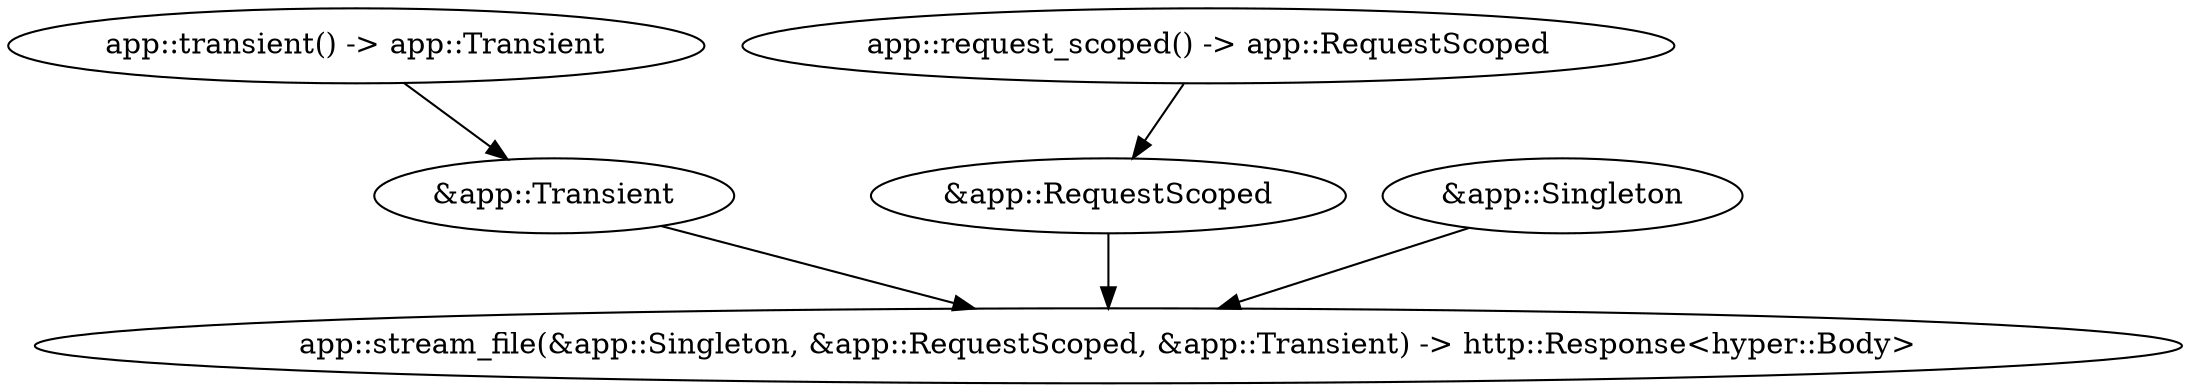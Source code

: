 digraph "/home" {
    0 [ label = "app::stream_file(&app::Singleton, &app::RequestScoped, &app::Transient) -> http::Response<hyper::Body>"]
    1 [ label = "&app::Transient"]
    2 [ label = "app::transient() -> app::Transient"]
    3 [ label = "&app::RequestScoped"]
    4 [ label = "app::request_scoped() -> app::RequestScoped"]
    5 [ label = "&app::Singleton"]
    1 -> 0 [ ]
    2 -> 1 [ ]
    3 -> 0 [ ]
    4 -> 3 [ ]
    5 -> 0 [ ]
}
digraph app_state {
    0 [ label = "crate::ApplicationState(app::Singleton) -> crate::ApplicationState"]
    1 [ label = "app::Singleton::new() -> app::Singleton"]
    1 -> 0 [ ]
}